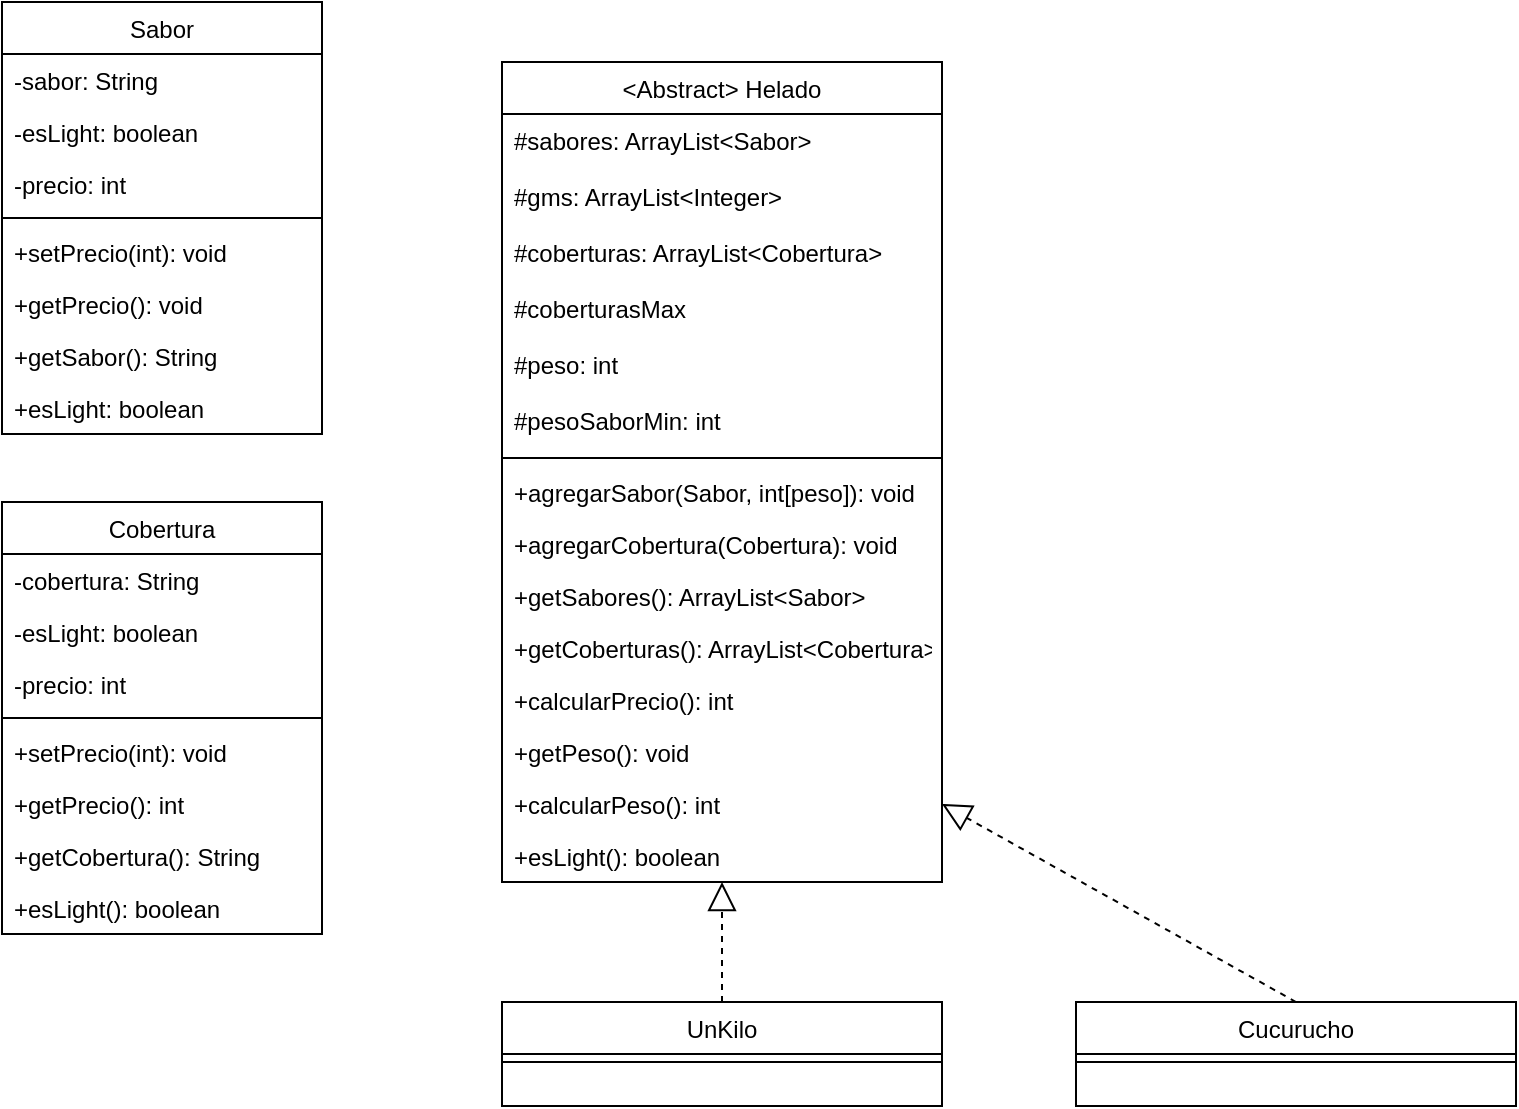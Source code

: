 <mxfile version="24.2.5" type="device">
  <diagram id="C5RBs43oDa-KdzZeNtuy" name="Page-1">
    <mxGraphModel dx="1332" dy="460" grid="1" gridSize="10" guides="1" tooltips="1" connect="1" arrows="1" fold="1" page="1" pageScale="1" pageWidth="827" pageHeight="1169" math="0" shadow="0">
      <root>
        <mxCell id="WIyWlLk6GJQsqaUBKTNV-0" />
        <mxCell id="WIyWlLk6GJQsqaUBKTNV-1" parent="WIyWlLk6GJQsqaUBKTNV-0" />
        <mxCell id="zkfFHV4jXpPFQw0GAbJ--6" value="Sabor" style="swimlane;fontStyle=0;align=center;verticalAlign=top;childLayout=stackLayout;horizontal=1;startSize=26;horizontalStack=0;resizeParent=1;resizeLast=0;collapsible=1;marginBottom=0;rounded=0;shadow=0;strokeWidth=1;" parent="WIyWlLk6GJQsqaUBKTNV-1" vertex="1">
          <mxGeometry x="290" y="220" width="160" height="216" as="geometry">
            <mxRectangle x="130" y="380" width="160" height="26" as="alternateBounds" />
          </mxGeometry>
        </mxCell>
        <mxCell id="zkfFHV4jXpPFQw0GAbJ--7" value="-sabor: String" style="text;align=left;verticalAlign=top;spacingLeft=4;spacingRight=4;overflow=hidden;rotatable=0;points=[[0,0.5],[1,0.5]];portConstraint=eastwest;" parent="zkfFHV4jXpPFQw0GAbJ--6" vertex="1">
          <mxGeometry y="26" width="160" height="26" as="geometry" />
        </mxCell>
        <mxCell id="Kq00N76rQyQlwG8PMX3d-9" value="-esLight: boolean" style="text;align=left;verticalAlign=top;spacingLeft=4;spacingRight=4;overflow=hidden;rotatable=0;points=[[0,0.5],[1,0.5]];portConstraint=eastwest;" parent="zkfFHV4jXpPFQw0GAbJ--6" vertex="1">
          <mxGeometry y="52" width="160" height="26" as="geometry" />
        </mxCell>
        <mxCell id="Kq00N76rQyQlwG8PMX3d-7" value="-precio: int" style="text;align=left;verticalAlign=top;spacingLeft=4;spacingRight=4;overflow=hidden;rotatable=0;points=[[0,0.5],[1,0.5]];portConstraint=eastwest;" parent="zkfFHV4jXpPFQw0GAbJ--6" vertex="1">
          <mxGeometry y="78" width="160" height="26" as="geometry" />
        </mxCell>
        <mxCell id="zkfFHV4jXpPFQw0GAbJ--9" value="" style="line;html=1;strokeWidth=1;align=left;verticalAlign=middle;spacingTop=-1;spacingLeft=3;spacingRight=3;rotatable=0;labelPosition=right;points=[];portConstraint=eastwest;" parent="zkfFHV4jXpPFQw0GAbJ--6" vertex="1">
          <mxGeometry y="104" width="160" height="8" as="geometry" />
        </mxCell>
        <mxCell id="Kq00N76rQyQlwG8PMX3d-0" value="+setPrecio(int): void" style="text;align=left;verticalAlign=top;spacingLeft=4;spacingRight=4;overflow=hidden;rotatable=0;points=[[0,0.5],[1,0.5]];portConstraint=eastwest;" parent="zkfFHV4jXpPFQw0GAbJ--6" vertex="1">
          <mxGeometry y="112" width="160" height="26" as="geometry" />
        </mxCell>
        <mxCell id="Zvw36x95K98MHepHajrW-5" value="+getPrecio(): void" style="text;align=left;verticalAlign=top;spacingLeft=4;spacingRight=4;overflow=hidden;rotatable=0;points=[[0,0.5],[1,0.5]];portConstraint=eastwest;" vertex="1" parent="zkfFHV4jXpPFQw0GAbJ--6">
          <mxGeometry y="138" width="160" height="26" as="geometry" />
        </mxCell>
        <mxCell id="Zvw36x95K98MHepHajrW-6" value="+getSabor(): String" style="text;align=left;verticalAlign=top;spacingLeft=4;spacingRight=4;overflow=hidden;rotatable=0;points=[[0,0.5],[1,0.5]];portConstraint=eastwest;" vertex="1" parent="zkfFHV4jXpPFQw0GAbJ--6">
          <mxGeometry y="164" width="160" height="26" as="geometry" />
        </mxCell>
        <mxCell id="Zvw36x95K98MHepHajrW-7" value="+esLight: boolean" style="text;align=left;verticalAlign=top;spacingLeft=4;spacingRight=4;overflow=hidden;rotatable=0;points=[[0,0.5],[1,0.5]];portConstraint=eastwest;" vertex="1" parent="zkfFHV4jXpPFQw0GAbJ--6">
          <mxGeometry y="190" width="160" height="26" as="geometry" />
        </mxCell>
        <mxCell id="Kq00N76rQyQlwG8PMX3d-1" value="&lt;Abstract&gt; Helado" style="swimlane;fontStyle=0;align=center;verticalAlign=top;childLayout=stackLayout;horizontal=1;startSize=26;horizontalStack=0;resizeParent=1;resizeLast=0;collapsible=1;marginBottom=0;rounded=0;shadow=0;strokeWidth=1;" parent="WIyWlLk6GJQsqaUBKTNV-1" vertex="1">
          <mxGeometry x="540" y="250" width="220" height="410" as="geometry">
            <mxRectangle x="130" y="380" width="160" height="26" as="alternateBounds" />
          </mxGeometry>
        </mxCell>
        <mxCell id="Kq00N76rQyQlwG8PMX3d-2" value="#sabores: ArrayList&lt;Sabor&gt;" style="text;align=left;verticalAlign=top;spacingLeft=4;spacingRight=4;overflow=hidden;rotatable=0;points=[[0,0.5],[1,0.5]];portConstraint=eastwest;" parent="Kq00N76rQyQlwG8PMX3d-1" vertex="1">
          <mxGeometry y="26" width="220" height="28" as="geometry" />
        </mxCell>
        <mxCell id="Zvw36x95K98MHepHajrW-18" value="#gms: ArrayList&lt;Integer&gt;" style="text;align=left;verticalAlign=top;spacingLeft=4;spacingRight=4;overflow=hidden;rotatable=0;points=[[0,0.5],[1,0.5]];portConstraint=eastwest;" vertex="1" parent="Kq00N76rQyQlwG8PMX3d-1">
          <mxGeometry y="54" width="220" height="28" as="geometry" />
        </mxCell>
        <mxCell id="Kq00N76rQyQlwG8PMX3d-5" value="#coberturas: ArrayList&lt;Cobertura&gt;" style="text;align=left;verticalAlign=top;spacingLeft=4;spacingRight=4;overflow=hidden;rotatable=0;points=[[0,0.5],[1,0.5]];portConstraint=eastwest;" parent="Kq00N76rQyQlwG8PMX3d-1" vertex="1">
          <mxGeometry y="82" width="220" height="28" as="geometry" />
        </mxCell>
        <mxCell id="Zvw36x95K98MHepHajrW-1" value="#coberturasMax" style="text;align=left;verticalAlign=top;spacingLeft=4;spacingRight=4;overflow=hidden;rotatable=0;points=[[0,0.5],[1,0.5]];portConstraint=eastwest;" vertex="1" parent="Kq00N76rQyQlwG8PMX3d-1">
          <mxGeometry y="110" width="220" height="28" as="geometry" />
        </mxCell>
        <mxCell id="Zvw36x95K98MHepHajrW-0" value="#peso: int" style="text;align=left;verticalAlign=top;spacingLeft=4;spacingRight=4;overflow=hidden;rotatable=0;points=[[0,0.5],[1,0.5]];portConstraint=eastwest;" vertex="1" parent="Kq00N76rQyQlwG8PMX3d-1">
          <mxGeometry y="138" width="220" height="28" as="geometry" />
        </mxCell>
        <mxCell id="Kq00N76rQyQlwG8PMX3d-37" value="#pesoSaborMin: int" style="text;align=left;verticalAlign=top;spacingLeft=4;spacingRight=4;overflow=hidden;rotatable=0;points=[[0,0.5],[1,0.5]];portConstraint=eastwest;" parent="Kq00N76rQyQlwG8PMX3d-1" vertex="1">
          <mxGeometry y="166" width="220" height="28" as="geometry" />
        </mxCell>
        <mxCell id="Kq00N76rQyQlwG8PMX3d-3" value="" style="line;html=1;strokeWidth=1;align=left;verticalAlign=middle;spacingTop=-1;spacingLeft=3;spacingRight=3;rotatable=0;labelPosition=right;points=[];portConstraint=eastwest;" parent="Kq00N76rQyQlwG8PMX3d-1" vertex="1">
          <mxGeometry y="194" width="220" height="8" as="geometry" />
        </mxCell>
        <mxCell id="Kq00N76rQyQlwG8PMX3d-4" value="+agregarSabor(Sabor, int[peso]): void" style="text;align=left;verticalAlign=top;spacingLeft=4;spacingRight=4;overflow=hidden;rotatable=0;points=[[0,0.5],[1,0.5]];portConstraint=eastwest;" parent="Kq00N76rQyQlwG8PMX3d-1" vertex="1">
          <mxGeometry y="202" width="220" height="26" as="geometry" />
        </mxCell>
        <mxCell id="Zvw36x95K98MHepHajrW-2" value="+agregarCobertura(Cobertura): void" style="text;align=left;verticalAlign=top;spacingLeft=4;spacingRight=4;overflow=hidden;rotatable=0;points=[[0,0.5],[1,0.5]];portConstraint=eastwest;" vertex="1" parent="Kq00N76rQyQlwG8PMX3d-1">
          <mxGeometry y="228" width="220" height="26" as="geometry" />
        </mxCell>
        <mxCell id="Kq00N76rQyQlwG8PMX3d-23" value="+getSabores(): ArrayList&lt;Sabor&gt;" style="text;align=left;verticalAlign=top;spacingLeft=4;spacingRight=4;overflow=hidden;rotatable=0;points=[[0,0.5],[1,0.5]];portConstraint=eastwest;" parent="Kq00N76rQyQlwG8PMX3d-1" vertex="1">
          <mxGeometry y="254" width="220" height="26" as="geometry" />
        </mxCell>
        <mxCell id="Kq00N76rQyQlwG8PMX3d-6" value="+getCoberturas(): ArrayList&lt;Cobertura&gt;" style="text;align=left;verticalAlign=top;spacingLeft=4;spacingRight=4;overflow=hidden;rotatable=0;points=[[0,0.5],[1,0.5]];portConstraint=eastwest;" parent="Kq00N76rQyQlwG8PMX3d-1" vertex="1">
          <mxGeometry y="280" width="220" height="26" as="geometry" />
        </mxCell>
        <mxCell id="Kq00N76rQyQlwG8PMX3d-10" value="+calcularPrecio(): int" style="text;align=left;verticalAlign=top;spacingLeft=4;spacingRight=4;overflow=hidden;rotatable=0;points=[[0,0.5],[1,0.5]];portConstraint=eastwest;" parent="Kq00N76rQyQlwG8PMX3d-1" vertex="1">
          <mxGeometry y="306" width="220" height="26" as="geometry" />
        </mxCell>
        <mxCell id="Zvw36x95K98MHepHajrW-3" value="+getPeso(): void" style="text;align=left;verticalAlign=top;spacingLeft=4;spacingRight=4;overflow=hidden;rotatable=0;points=[[0,0.5],[1,0.5]];portConstraint=eastwest;" vertex="1" parent="Kq00N76rQyQlwG8PMX3d-1">
          <mxGeometry y="332" width="220" height="26" as="geometry" />
        </mxCell>
        <mxCell id="Kq00N76rQyQlwG8PMX3d-19" value="+calcularPeso(): int" style="text;align=left;verticalAlign=top;spacingLeft=4;spacingRight=4;overflow=hidden;rotatable=0;points=[[0,0.5],[1,0.5]];portConstraint=eastwest;" parent="Kq00N76rQyQlwG8PMX3d-1" vertex="1">
          <mxGeometry y="358" width="220" height="26" as="geometry" />
        </mxCell>
        <mxCell id="Zvw36x95K98MHepHajrW-4" value="+esLight(): boolean" style="text;align=left;verticalAlign=top;spacingLeft=4;spacingRight=4;overflow=hidden;rotatable=0;points=[[0,0.5],[1,0.5]];portConstraint=eastwest;" vertex="1" parent="Kq00N76rQyQlwG8PMX3d-1">
          <mxGeometry y="384" width="220" height="26" as="geometry" />
        </mxCell>
        <mxCell id="Kq00N76rQyQlwG8PMX3d-12" value="UnKilo" style="swimlane;fontStyle=0;align=center;verticalAlign=top;childLayout=stackLayout;horizontal=1;startSize=26;horizontalStack=0;resizeParent=1;resizeLast=0;collapsible=1;marginBottom=0;rounded=0;shadow=0;strokeWidth=1;" parent="WIyWlLk6GJQsqaUBKTNV-1" vertex="1">
          <mxGeometry x="540" y="720" width="220" height="52" as="geometry">
            <mxRectangle x="130" y="380" width="160" height="26" as="alternateBounds" />
          </mxGeometry>
        </mxCell>
        <mxCell id="Kq00N76rQyQlwG8PMX3d-15" value="" style="line;html=1;strokeWidth=1;align=left;verticalAlign=middle;spacingTop=-1;spacingLeft=3;spacingRight=3;rotatable=0;labelPosition=right;points=[];portConstraint=eastwest;" parent="Kq00N76rQyQlwG8PMX3d-12" vertex="1">
          <mxGeometry y="26" width="220" height="8" as="geometry" />
        </mxCell>
        <mxCell id="Kq00N76rQyQlwG8PMX3d-22" value="" style="endArrow=block;dashed=1;endFill=0;endSize=12;html=1;rounded=0;exitX=0.5;exitY=0;exitDx=0;exitDy=0;entryX=0.5;entryY=1;entryDx=0;entryDy=0;" parent="WIyWlLk6GJQsqaUBKTNV-1" source="Kq00N76rQyQlwG8PMX3d-12" target="Kq00N76rQyQlwG8PMX3d-1" edge="1">
          <mxGeometry width="160" relative="1" as="geometry">
            <mxPoint x="580" y="480" as="sourcePoint" />
            <mxPoint x="740" y="480" as="targetPoint" />
          </mxGeometry>
        </mxCell>
        <mxCell id="Kq00N76rQyQlwG8PMX3d-25" value="Cobertura" style="swimlane;fontStyle=0;align=center;verticalAlign=top;childLayout=stackLayout;horizontal=1;startSize=26;horizontalStack=0;resizeParent=1;resizeLast=0;collapsible=1;marginBottom=0;rounded=0;shadow=0;strokeWidth=1;" parent="WIyWlLk6GJQsqaUBKTNV-1" vertex="1">
          <mxGeometry x="290" y="470" width="160" height="216" as="geometry">
            <mxRectangle x="130" y="380" width="160" height="26" as="alternateBounds" />
          </mxGeometry>
        </mxCell>
        <mxCell id="Kq00N76rQyQlwG8PMX3d-26" value="-cobertura: String" style="text;align=left;verticalAlign=top;spacingLeft=4;spacingRight=4;overflow=hidden;rotatable=0;points=[[0,0.5],[1,0.5]];portConstraint=eastwest;" parent="Kq00N76rQyQlwG8PMX3d-25" vertex="1">
          <mxGeometry y="26" width="160" height="26" as="geometry" />
        </mxCell>
        <mxCell id="Kq00N76rQyQlwG8PMX3d-27" value="-esLight: boolean" style="text;align=left;verticalAlign=top;spacingLeft=4;spacingRight=4;overflow=hidden;rotatable=0;points=[[0,0.5],[1,0.5]];portConstraint=eastwest;" parent="Kq00N76rQyQlwG8PMX3d-25" vertex="1">
          <mxGeometry y="52" width="160" height="26" as="geometry" />
        </mxCell>
        <mxCell id="Kq00N76rQyQlwG8PMX3d-28" value="-precio: int" style="text;align=left;verticalAlign=top;spacingLeft=4;spacingRight=4;overflow=hidden;rotatable=0;points=[[0,0.5],[1,0.5]];portConstraint=eastwest;" parent="Kq00N76rQyQlwG8PMX3d-25" vertex="1">
          <mxGeometry y="78" width="160" height="26" as="geometry" />
        </mxCell>
        <mxCell id="Kq00N76rQyQlwG8PMX3d-29" value="" style="line;html=1;strokeWidth=1;align=left;verticalAlign=middle;spacingTop=-1;spacingLeft=3;spacingRight=3;rotatable=0;labelPosition=right;points=[];portConstraint=eastwest;" parent="Kq00N76rQyQlwG8PMX3d-25" vertex="1">
          <mxGeometry y="104" width="160" height="8" as="geometry" />
        </mxCell>
        <mxCell id="Kq00N76rQyQlwG8PMX3d-30" value="+setPrecio(int): void" style="text;align=left;verticalAlign=top;spacingLeft=4;spacingRight=4;overflow=hidden;rotatable=0;points=[[0,0.5],[1,0.5]];portConstraint=eastwest;" parent="Kq00N76rQyQlwG8PMX3d-25" vertex="1">
          <mxGeometry y="112" width="160" height="26" as="geometry" />
        </mxCell>
        <mxCell id="Zvw36x95K98MHepHajrW-15" value="+getPrecio(): int" style="text;align=left;verticalAlign=top;spacingLeft=4;spacingRight=4;overflow=hidden;rotatable=0;points=[[0,0.5],[1,0.5]];portConstraint=eastwest;" vertex="1" parent="Kq00N76rQyQlwG8PMX3d-25">
          <mxGeometry y="138" width="160" height="26" as="geometry" />
        </mxCell>
        <mxCell id="Zvw36x95K98MHepHajrW-17" value="+getCobertura(): String" style="text;align=left;verticalAlign=top;spacingLeft=4;spacingRight=4;overflow=hidden;rotatable=0;points=[[0,0.5],[1,0.5]];portConstraint=eastwest;" vertex="1" parent="Kq00N76rQyQlwG8PMX3d-25">
          <mxGeometry y="164" width="160" height="26" as="geometry" />
        </mxCell>
        <mxCell id="Zvw36x95K98MHepHajrW-16" value="+esLight(): boolean" style="text;align=left;verticalAlign=top;spacingLeft=4;spacingRight=4;overflow=hidden;rotatable=0;points=[[0,0.5],[1,0.5]];portConstraint=eastwest;" vertex="1" parent="Kq00N76rQyQlwG8PMX3d-25">
          <mxGeometry y="190" width="160" height="26" as="geometry" />
        </mxCell>
        <mxCell id="Kq00N76rQyQlwG8PMX3d-32" value="Cucurucho" style="swimlane;fontStyle=0;align=center;verticalAlign=top;childLayout=stackLayout;horizontal=1;startSize=26;horizontalStack=0;resizeParent=1;resizeLast=0;collapsible=1;marginBottom=0;rounded=0;shadow=0;strokeWidth=1;" parent="WIyWlLk6GJQsqaUBKTNV-1" vertex="1">
          <mxGeometry x="827" y="720" width="220" height="52" as="geometry">
            <mxRectangle x="130" y="380" width="160" height="26" as="alternateBounds" />
          </mxGeometry>
        </mxCell>
        <mxCell id="Kq00N76rQyQlwG8PMX3d-33" value="" style="line;html=1;strokeWidth=1;align=left;verticalAlign=middle;spacingTop=-1;spacingLeft=3;spacingRight=3;rotatable=0;labelPosition=right;points=[];portConstraint=eastwest;" parent="Kq00N76rQyQlwG8PMX3d-32" vertex="1">
          <mxGeometry y="26" width="220" height="8" as="geometry" />
        </mxCell>
        <mxCell id="Kq00N76rQyQlwG8PMX3d-34" value="" style="endArrow=block;dashed=1;endFill=0;endSize=12;html=1;rounded=0;exitX=0.5;exitY=0;exitDx=0;exitDy=0;entryX=1;entryY=0.5;entryDx=0;entryDy=0;" parent="WIyWlLk6GJQsqaUBKTNV-1" source="Kq00N76rQyQlwG8PMX3d-32" target="Kq00N76rQyQlwG8PMX3d-19" edge="1">
          <mxGeometry width="160" relative="1" as="geometry">
            <mxPoint x="660" y="580" as="sourcePoint" />
            <mxPoint x="660" y="520" as="targetPoint" />
          </mxGeometry>
        </mxCell>
      </root>
    </mxGraphModel>
  </diagram>
</mxfile>
